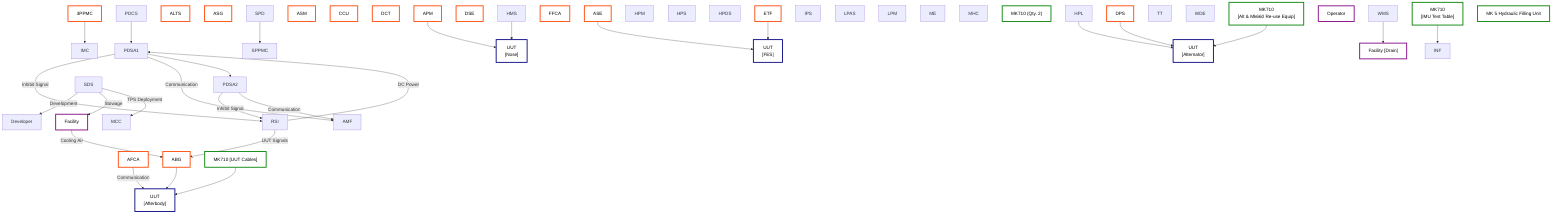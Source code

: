 flowchart TD
    %% CI/CD Block Diagram Review Network Model
    
    %% Main Components
    AFCA["AFCA"]
    ABG["ABG"]
    APM["APM"]
    ASE["ASE"]
    ALTS["ALTS"]
    ASG["ASG"]
    3PPMC["3PPMC"]
    ASM["ASM"]
    CCU["CCU"]
    DCT["DCT"]
    DPS["DPS"]
    DSE["DSE"]
    ETF["ETF"]
    FFCA["FFCA"]
    HPL["HPL"]
    HPM["HPM"]
    HPS["HPS"]
    HPDS["HPDS"]
    HMS["HMS"]
    IMC["IMC"]
    IPS["IPS"]
    LPAS["LPAS"]
    LPM["LPM"]
    MCC["MCC"]
    ME["ME"]
    MHC["MHC"]
    MK710["MK710 (Qty. 2)"]
    PDCS["PDCS"]
    PDSA1["PDSA1"]
    PDSA2["PDSA2"]
    RSI["RSI"]
    SDS["SDS"]
    SPD["SPD"]
    SPPMC["SPPMC"]
    TT["TT"]
    WDE["WDE"]
    WMS["WMS"]
    
    %% UUT Components
    UUT_Afterbody["UUT<br/>[Afterbody]"]
    UUT_Nose["UUT<br/>[Nose]"]
    UUT_FES["UUT<br/>[FES]"]
    UUT_Alt["UUT<br/>[Alternator]"]
    
    %% Supporting Components
    Facility["Facility"]
    Facility_Drain["Facility [Drain]"]
    Operator["Operator"]
    MK710_Cables["MK710 [UUT Cables]"]
    MK710_Alt["MK710<br/>[Alt & Mk660 Re-use Equip]"]
    MK710_IMU["MK710<br/>[IMU Test Table]"]
    AMF["AMF"]
    INF["INF"]
    Developer["Developer"]
    HydraulicUnit["MK 5 Hydraulic Filling Unit"]
    
    %% Main Connections (sample of key connections from the edge data)
    AFCA -->|Communication| UUT_Afterbody
    Facility -->|Cooling Air| ABG
    RSI -->|UUT Signals| ABG
    PDSA1 -->|Inhibit Signal| RSI
    PDSA2 -->|Inhibit Signal| RSI
    PDSA1 -->|Communication| AMF
    PDSA2 -->|Communication| AMF
    RSI -->|DC Power| PDSA1
    SDS -->|Development| Developer
    SDS -->|Stowage| Facility
    SDS -->|TPS Deployment| MCC
    
    %% Additional key connections
    ABG --> UUT_Afterbody
    APM --> UUT_Nose
    ASE --> UUT_FES
    HPL --> UUT_Alt
    WMS --> Facility_Drain
    HMS --> UUT_Nose
    ETF --> UUT_FES
    DPS --> UUT_Alt
    SPD --> SPPMC
    3PPMC --> IMC
    PDCS --> PDSA1
    PDSA1 --> PDSA2
    MK710_Cables --> UUT_Afterbody
    MK710_Alt --> UUT_Alt
    MK710_IMU --> INF
    
    %% Style classes - High contrast colors for better readability
    classDef uutNode fill:#ffffff,stroke:#000080,stroke-width:3px,color:#000000
    classDef facilityNode fill:#ffffff,stroke:#800080,stroke-width:3px,color:#000000
    classDef testEquipNode fill:#ffffff,stroke:#008000,stroke-width:3px,color:#000000
    classDef controlNode fill:#ffffff,stroke:#ff4500,stroke-width:3px,color:#000000
    
    %% Apply styles
    class UUT_Afterbody,UUT_Nose,UUT_FES,UUT_Alt uutNode
    class Facility,Facility_Drain,Operator facilityNode
    class MK710,MK710_Cables,MK710_Alt,MK710_IMU,HydraulicUnit testEquipNode
    class AFCA,ABG,APM,ASE,ALTS,ASG,3PPMC,ASM,CCU,DCT,DPS,DSE,ETF,FFCA controlNode